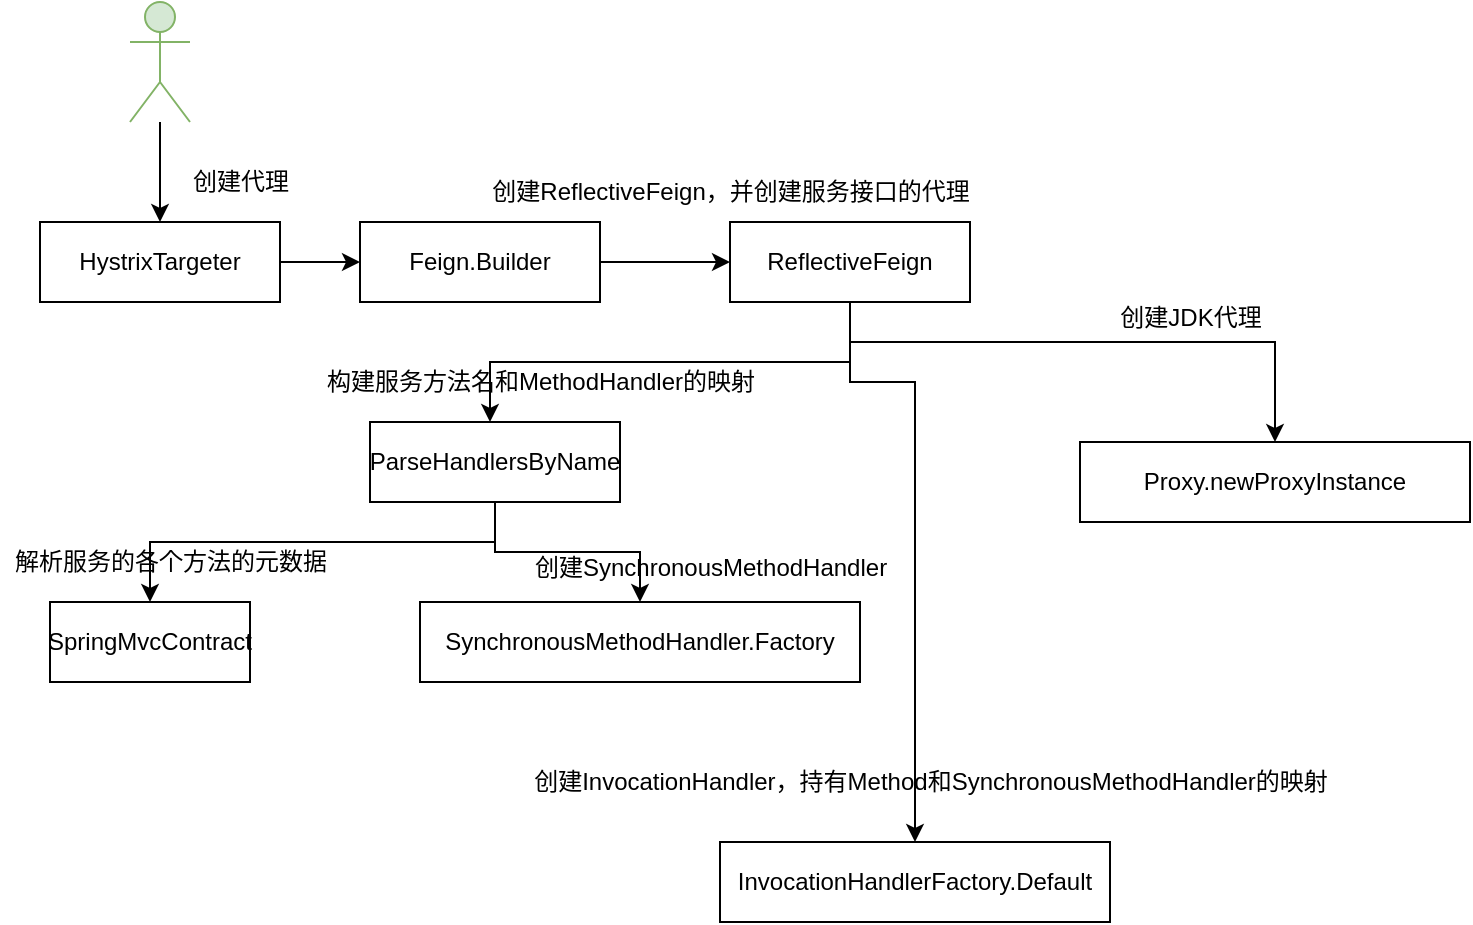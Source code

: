 <mxfile version="15.8.7" type="device"><diagram id="w_m9J730I3lwhHmrkE9H" name="第 1 页"><mxGraphModel dx="1183" dy="739" grid="1" gridSize="10" guides="1" tooltips="1" connect="1" arrows="1" fold="1" page="1" pageScale="1" pageWidth="827" pageHeight="1169" math="0" shadow="0"><root><mxCell id="0"/><mxCell id="1" parent="0"/><mxCell id="F-z-u9vArrg4C-2cuziA-5" style="edgeStyle=orthogonalEdgeStyle;rounded=0;orthogonalLoop=1;jettySize=auto;html=1;" parent="1" source="F-z-u9vArrg4C-2cuziA-3" target="F-z-u9vArrg4C-2cuziA-7" edge="1"><mxGeometry relative="1" as="geometry"><Array as="points"><mxPoint x="120" y="146"/><mxPoint x="120" y="146"/></Array></mxGeometry></mxCell><mxCell id="F-z-u9vArrg4C-2cuziA-3" value="" style="shape=umlActor;verticalLabelPosition=bottom;verticalAlign=top;html=1;outlineConnect=0;fillColor=#d5e8d4;strokeColor=#82b366;" parent="1" vertex="1"><mxGeometry x="105" y="66" width="30" height="60" as="geometry"/></mxCell><mxCell id="2D0t-srl-IT4KyIKYeFK-2" style="edgeStyle=orthogonalEdgeStyle;rounded=0;orthogonalLoop=1;jettySize=auto;html=1;" edge="1" parent="1" source="F-z-u9vArrg4C-2cuziA-7" target="2D0t-srl-IT4KyIKYeFK-1"><mxGeometry relative="1" as="geometry"/></mxCell><mxCell id="F-z-u9vArrg4C-2cuziA-7" value="HystrixTargeter" style="rounded=0;whiteSpace=wrap;html=1;" parent="1" vertex="1"><mxGeometry x="60" y="176" width="120" height="40" as="geometry"/></mxCell><mxCell id="F-z-u9vArrg4C-2cuziA-10" value="创建代理" style="text;html=1;align=center;verticalAlign=middle;resizable=0;points=[];autosize=1;strokeColor=none;fillColor=none;" parent="1" vertex="1"><mxGeometry x="130" y="146" width="60" height="20" as="geometry"/></mxCell><mxCell id="2D0t-srl-IT4KyIKYeFK-4" style="edgeStyle=orthogonalEdgeStyle;rounded=0;orthogonalLoop=1;jettySize=auto;html=1;" edge="1" parent="1" source="2D0t-srl-IT4KyIKYeFK-1" target="2D0t-srl-IT4KyIKYeFK-3"><mxGeometry relative="1" as="geometry"/></mxCell><mxCell id="2D0t-srl-IT4KyIKYeFK-1" value="Feign.Builder" style="rounded=0;whiteSpace=wrap;html=1;glass=0;gradientColor=none;" vertex="1" parent="1"><mxGeometry x="220" y="176" width="120" height="40" as="geometry"/></mxCell><mxCell id="2D0t-srl-IT4KyIKYeFK-11" style="edgeStyle=orthogonalEdgeStyle;rounded=0;orthogonalLoop=1;jettySize=auto;html=1;" edge="1" parent="1" source="2D0t-srl-IT4KyIKYeFK-3" target="2D0t-srl-IT4KyIKYeFK-6"><mxGeometry relative="1" as="geometry"><Array as="points"><mxPoint x="465" y="246"/><mxPoint x="285" y="246"/></Array></mxGeometry></mxCell><mxCell id="2D0t-srl-IT4KyIKYeFK-19" style="edgeStyle=orthogonalEdgeStyle;rounded=0;orthogonalLoop=1;jettySize=auto;html=1;entryX=0.5;entryY=0;entryDx=0;entryDy=0;" edge="1" parent="1" source="2D0t-srl-IT4KyIKYeFK-3" target="2D0t-srl-IT4KyIKYeFK-18"><mxGeometry relative="1" as="geometry"><Array as="points"><mxPoint x="465" y="256"/><mxPoint x="498" y="256"/></Array></mxGeometry></mxCell><mxCell id="2D0t-srl-IT4KyIKYeFK-22" style="edgeStyle=orthogonalEdgeStyle;rounded=0;orthogonalLoop=1;jettySize=auto;html=1;entryX=0.5;entryY=0;entryDx=0;entryDy=0;" edge="1" parent="1" source="2D0t-srl-IT4KyIKYeFK-3" target="2D0t-srl-IT4KyIKYeFK-21"><mxGeometry relative="1" as="geometry"><Array as="points"><mxPoint x="465" y="236"/><mxPoint x="678" y="236"/></Array></mxGeometry></mxCell><mxCell id="2D0t-srl-IT4KyIKYeFK-3" value="ReflectiveFeign" style="rounded=0;whiteSpace=wrap;html=1;glass=0;gradientColor=none;" vertex="1" parent="1"><mxGeometry x="405" y="176" width="120" height="40" as="geometry"/></mxCell><mxCell id="2D0t-srl-IT4KyIKYeFK-5" value="创建&lt;span&gt;ReflectiveFeign，并创建服务接口的代理&lt;/span&gt;" style="text;html=1;align=center;verticalAlign=middle;resizable=0;points=[];autosize=1;strokeColor=none;fillColor=none;" vertex="1" parent="1"><mxGeometry x="280" y="151" width="250" height="20" as="geometry"/></mxCell><mxCell id="2D0t-srl-IT4KyIKYeFK-15" style="edgeStyle=orthogonalEdgeStyle;rounded=0;orthogonalLoop=1;jettySize=auto;html=1;" edge="1" parent="1" source="2D0t-srl-IT4KyIKYeFK-6" target="2D0t-srl-IT4KyIKYeFK-7"><mxGeometry relative="1" as="geometry"><Array as="points"><mxPoint x="288" y="336"/><mxPoint x="115" y="336"/></Array></mxGeometry></mxCell><mxCell id="2D0t-srl-IT4KyIKYeFK-16" style="edgeStyle=orthogonalEdgeStyle;rounded=0;orthogonalLoop=1;jettySize=auto;html=1;" edge="1" parent="1" source="2D0t-srl-IT4KyIKYeFK-6" target="2D0t-srl-IT4KyIKYeFK-13"><mxGeometry relative="1" as="geometry"/></mxCell><mxCell id="2D0t-srl-IT4KyIKYeFK-6" value="ParseHandlersByName" style="rounded=0;whiteSpace=wrap;html=1;glass=0;gradientColor=none;" vertex="1" parent="1"><mxGeometry x="225" y="276" width="125" height="40" as="geometry"/></mxCell><mxCell id="2D0t-srl-IT4KyIKYeFK-7" value="SpringMvcContract" style="rounded=0;whiteSpace=wrap;html=1;glass=0;gradientColor=none;" vertex="1" parent="1"><mxGeometry x="65" y="366" width="100" height="40" as="geometry"/></mxCell><mxCell id="2D0t-srl-IT4KyIKYeFK-9" value="解析服务的各个方法的元数据" style="text;html=1;align=center;verticalAlign=middle;resizable=0;points=[];autosize=1;strokeColor=none;fillColor=none;" vertex="1" parent="1"><mxGeometry x="40" y="336" width="170" height="20" as="geometry"/></mxCell><mxCell id="2D0t-srl-IT4KyIKYeFK-12" value="构建服务方法名和MethodHandler的映射" style="text;html=1;align=center;verticalAlign=middle;resizable=0;points=[];autosize=1;strokeColor=none;fillColor=none;" vertex="1" parent="1"><mxGeometry x="195" y="246" width="230" height="20" as="geometry"/></mxCell><mxCell id="2D0t-srl-IT4KyIKYeFK-13" value="SynchronousMethodHandler.Factory" style="rounded=0;whiteSpace=wrap;html=1;glass=0;gradientColor=none;" vertex="1" parent="1"><mxGeometry x="250" y="366" width="220" height="40" as="geometry"/></mxCell><mxCell id="2D0t-srl-IT4KyIKYeFK-17" value="创建&lt;span&gt;SynchronousMethodHandler&lt;/span&gt;" style="text;html=1;align=center;verticalAlign=middle;resizable=0;points=[];autosize=1;strokeColor=none;fillColor=none;" vertex="1" parent="1"><mxGeometry x="300" y="339" width="190" height="20" as="geometry"/></mxCell><mxCell id="2D0t-srl-IT4KyIKYeFK-18" value="InvocationHandlerFactory.Default" style="rounded=0;whiteSpace=wrap;html=1;glass=0;gradientColor=none;" vertex="1" parent="1"><mxGeometry x="400" y="486" width="195" height="40" as="geometry"/></mxCell><mxCell id="2D0t-srl-IT4KyIKYeFK-20" value="创建InvocationHandler，持有Method和SynchronousMethodHandler的映射" style="text;html=1;align=center;verticalAlign=middle;resizable=0;points=[];autosize=1;strokeColor=none;fillColor=none;" vertex="1" parent="1"><mxGeometry x="300" y="446" width="410" height="20" as="geometry"/></mxCell><mxCell id="2D0t-srl-IT4KyIKYeFK-21" value="&lt;span&gt;Proxy.newProxyInstance&lt;/span&gt;" style="rounded=0;whiteSpace=wrap;html=1;glass=0;gradientColor=none;" vertex="1" parent="1"><mxGeometry x="580" y="286" width="195" height="40" as="geometry"/></mxCell><mxCell id="2D0t-srl-IT4KyIKYeFK-23" value="创建JDK代理" style="text;html=1;align=center;verticalAlign=middle;resizable=0;points=[];autosize=1;strokeColor=none;fillColor=none;" vertex="1" parent="1"><mxGeometry x="590" y="214" width="90" height="20" as="geometry"/></mxCell></root></mxGraphModel></diagram></mxfile>